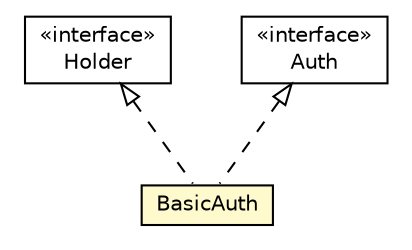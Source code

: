 #!/usr/local/bin/dot
#
# Class diagram 
# Generated by UMLGraph version R5_6-24-gf6e263 (http://www.umlgraph.org/)
#

digraph G {
	edge [fontname="Helvetica",fontsize=10,labelfontname="Helvetica",labelfontsize=10];
	node [fontname="Helvetica",fontsize=10,shape=plaintext];
	nodesep=0.25;
	ranksep=0.5;
	// io.reinert.requestor.core.Base64Codec.Holder
	c15793 [label=<<table title="io.reinert.requestor.core.Base64Codec.Holder" border="0" cellborder="1" cellspacing="0" cellpadding="2" port="p" href="../Base64Codec.Holder.html">
		<tr><td><table border="0" cellspacing="0" cellpadding="1">
<tr><td align="center" balign="center"> &#171;interface&#187; </td></tr>
<tr><td align="center" balign="center"> Holder </td></tr>
		</table></td></tr>
		</table>>, URL="../Base64Codec.Holder.html", fontname="Helvetica", fontcolor="black", fontsize=10.0];
	// io.reinert.requestor.core.Auth
	c15863 [label=<<table title="io.reinert.requestor.core.Auth" border="0" cellborder="1" cellspacing="0" cellpadding="2" port="p" href="../Auth.html">
		<tr><td><table border="0" cellspacing="0" cellpadding="1">
<tr><td align="center" balign="center"> &#171;interface&#187; </td></tr>
<tr><td align="center" balign="center"> Auth </td></tr>
		</table></td></tr>
		</table>>, URL="../Auth.html", fontname="Helvetica", fontcolor="black", fontsize=10.0];
	// io.reinert.requestor.core.auth.BasicAuth
	c15913 [label=<<table title="io.reinert.requestor.core.auth.BasicAuth" border="0" cellborder="1" cellspacing="0" cellpadding="2" port="p" bgcolor="lemonChiffon" href="./BasicAuth.html">
		<tr><td><table border="0" cellspacing="0" cellpadding="1">
<tr><td align="center" balign="center"> BasicAuth </td></tr>
		</table></td></tr>
		</table>>, URL="./BasicAuth.html", fontname="Helvetica", fontcolor="black", fontsize=10.0];
	//io.reinert.requestor.core.auth.BasicAuth implements io.reinert.requestor.core.Auth
	c15863:p -> c15913:p [dir=back,arrowtail=empty,style=dashed];
	//io.reinert.requestor.core.auth.BasicAuth implements io.reinert.requestor.core.Base64Codec.Holder
	c15793:p -> c15913:p [dir=back,arrowtail=empty,style=dashed];
}

